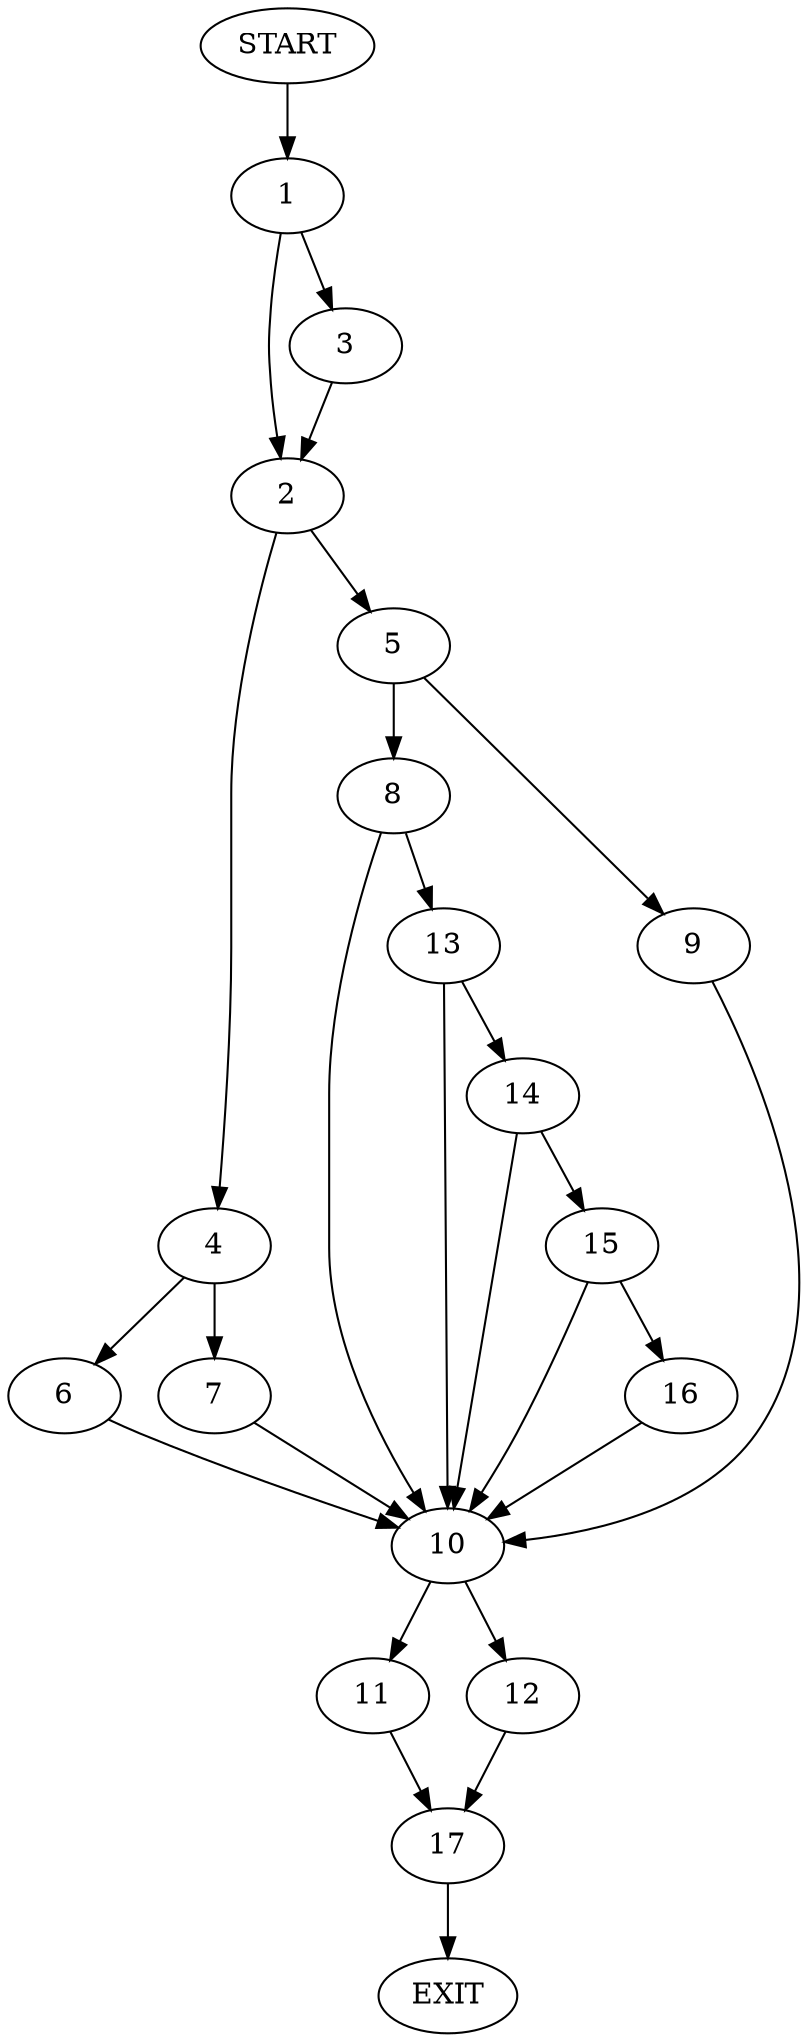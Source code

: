 digraph {
0 [label="START"]
18 [label="EXIT"]
0 -> 1
1 -> 2
1 -> 3
2 -> 4
2 -> 5
3 -> 2
4 -> 6
4 -> 7
5 -> 8
5 -> 9
7 -> 10
6 -> 10
10 -> 11
10 -> 12
9 -> 10
8 -> 10
8 -> 13
13 -> 10
13 -> 14
14 -> 10
14 -> 15
15 -> 10
15 -> 16
16 -> 10
12 -> 17
11 -> 17
17 -> 18
}
